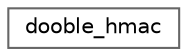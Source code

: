 digraph "Graphical Class Hierarchy"
{
 // LATEX_PDF_SIZE
  bgcolor="transparent";
  edge [fontname=Helvetica,fontsize=10,labelfontname=Helvetica,labelfontsize=10];
  node [fontname=Helvetica,fontsize=10,shape=box,height=0.2,width=0.4];
  rankdir="LR";
  Node0 [id="Node000000",label="dooble_hmac",height=0.2,width=0.4,color="grey40", fillcolor="white", style="filled",URL="$classdooble__hmac.html",tooltip=" "];
}
